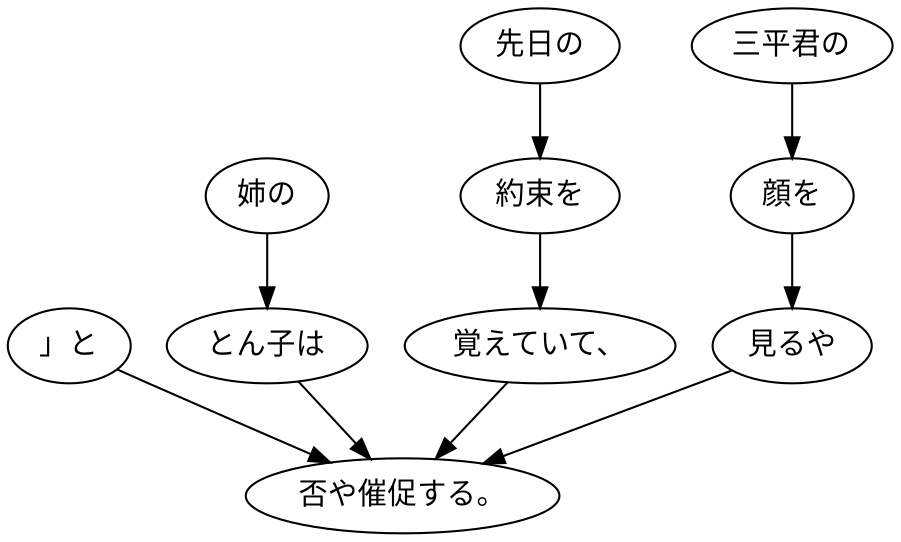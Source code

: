 digraph graph2976 {
	node0 [label="」と"];
	node1 [label="姉の"];
	node2 [label="とん子は"];
	node3 [label="先日の"];
	node4 [label="約束を"];
	node5 [label="覚えていて、"];
	node6 [label="三平君の"];
	node7 [label="顔を"];
	node8 [label="見るや"];
	node9 [label="否や催促する。"];
	node0 -> node9;
	node1 -> node2;
	node2 -> node9;
	node3 -> node4;
	node4 -> node5;
	node5 -> node9;
	node6 -> node7;
	node7 -> node8;
	node8 -> node9;
}
